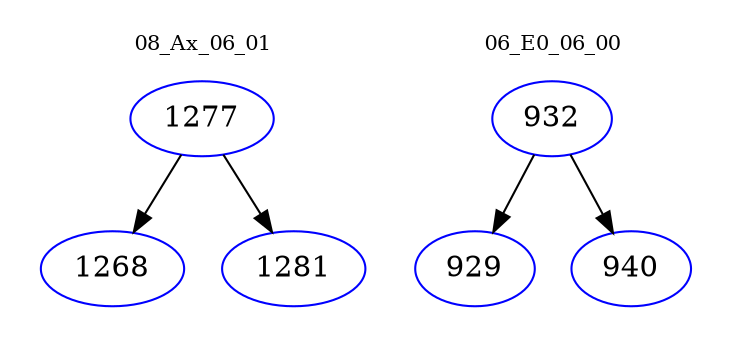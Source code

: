 digraph{
subgraph cluster_0 {
color = white
label = "08_Ax_06_01";
fontsize=10;
T0_1277 [label="1277", color="blue"]
T0_1277 -> T0_1268 [color="black"]
T0_1268 [label="1268", color="blue"]
T0_1277 -> T0_1281 [color="black"]
T0_1281 [label="1281", color="blue"]
}
subgraph cluster_1 {
color = white
label = "06_E0_06_00";
fontsize=10;
T1_932 [label="932", color="blue"]
T1_932 -> T1_929 [color="black"]
T1_929 [label="929", color="blue"]
T1_932 -> T1_940 [color="black"]
T1_940 [label="940", color="blue"]
}
}
